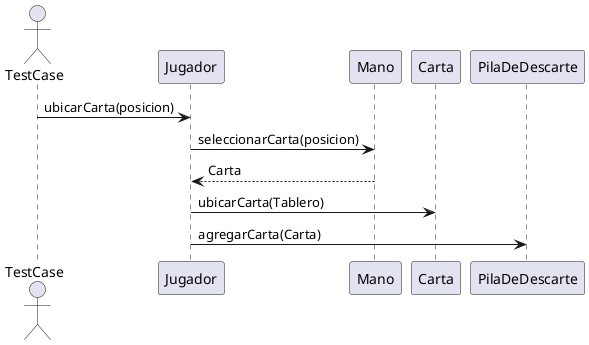 @startuml

Actor TestCase
TestCase -> Jugador: ubicarCarta(posicion)
Jugador -> Mano: seleccionarCarta(posicion)
Mano --> Jugador: Carta
Jugador -> Carta: ubicarCarta(Tablero)

Jugador -> PilaDeDescarte: agregarCarta(Carta)

@enduml